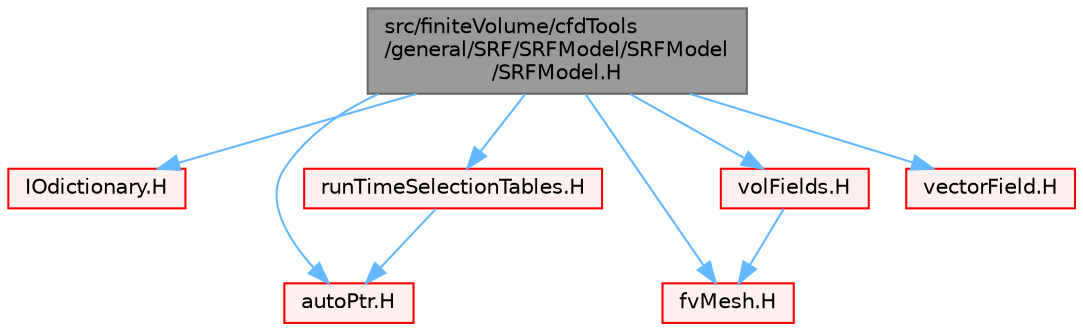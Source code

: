 digraph "src/finiteVolume/cfdTools/general/SRF/SRFModel/SRFModel/SRFModel.H"
{
 // LATEX_PDF_SIZE
  bgcolor="transparent";
  edge [fontname=Helvetica,fontsize=10,labelfontname=Helvetica,labelfontsize=10];
  node [fontname=Helvetica,fontsize=10,shape=box,height=0.2,width=0.4];
  Node1 [id="Node000001",label="src/finiteVolume/cfdTools\l/general/SRF/SRFModel/SRFModel\l/SRFModel.H",height=0.2,width=0.4,color="gray40", fillcolor="grey60", style="filled", fontcolor="black",tooltip=" "];
  Node1 -> Node2 [id="edge1_Node000001_Node000002",color="steelblue1",style="solid",tooltip=" "];
  Node2 [id="Node000002",label="IOdictionary.H",height=0.2,width=0.4,color="red", fillcolor="#FFF0F0", style="filled",URL="$IOdictionary_8H.html",tooltip=" "];
  Node1 -> Node79 [id="edge2_Node000001_Node000079",color="steelblue1",style="solid",tooltip=" "];
  Node79 [id="Node000079",label="autoPtr.H",height=0.2,width=0.4,color="red", fillcolor="#FFF0F0", style="filled",URL="$autoPtr_8H.html",tooltip=" "];
  Node1 -> Node93 [id="edge3_Node000001_Node000093",color="steelblue1",style="solid",tooltip=" "];
  Node93 [id="Node000093",label="runTimeSelectionTables.H",height=0.2,width=0.4,color="red", fillcolor="#FFF0F0", style="filled",URL="$runTimeSelectionTables_8H.html",tooltip="Macros to ease declaration of run-time selection tables."];
  Node93 -> Node79 [id="edge4_Node000093_Node000079",color="steelblue1",style="solid",tooltip=" "];
  Node1 -> Node146 [id="edge5_Node000001_Node000146",color="steelblue1",style="solid",tooltip=" "];
  Node146 [id="Node000146",label="fvMesh.H",height=0.2,width=0.4,color="red", fillcolor="#FFF0F0", style="filled",URL="$fvMesh_8H.html",tooltip=" "];
  Node1 -> Node341 [id="edge6_Node000001_Node000341",color="steelblue1",style="solid",tooltip=" "];
  Node341 [id="Node000341",label="volFields.H",height=0.2,width=0.4,color="red", fillcolor="#FFF0F0", style="filled",URL="$volFields_8H.html",tooltip=" "];
  Node341 -> Node146 [id="edge7_Node000341_Node000146",color="steelblue1",style="solid",tooltip=" "];
  Node1 -> Node215 [id="edge8_Node000001_Node000215",color="steelblue1",style="solid",tooltip=" "];
  Node215 [id="Node000215",label="vectorField.H",height=0.2,width=0.4,color="red", fillcolor="#FFF0F0", style="filled",URL="$vectorField_8H.html",tooltip=" "];
}
